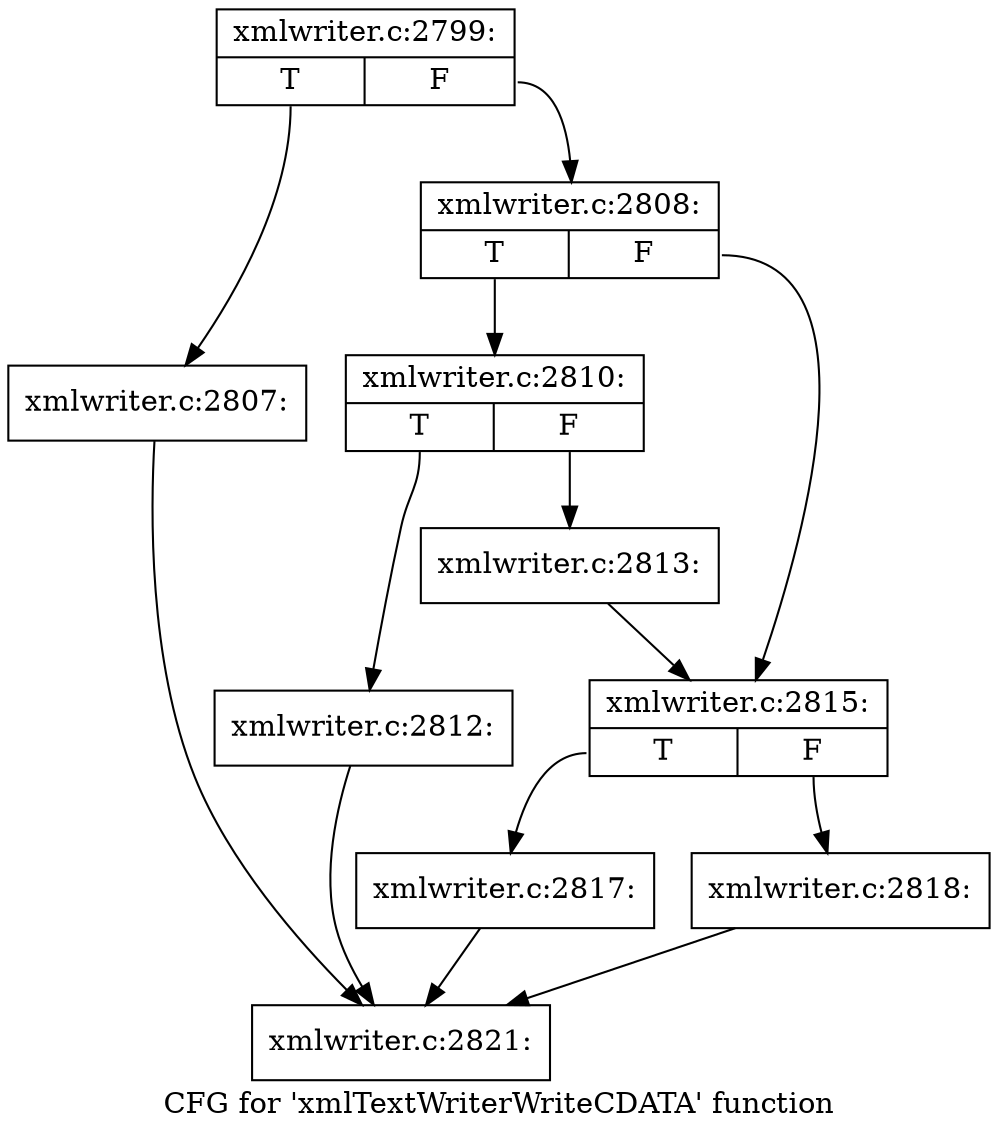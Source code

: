 digraph "CFG for 'xmlTextWriterWriteCDATA' function" {
	label="CFG for 'xmlTextWriterWriteCDATA' function";

	Node0x404ed50 [shape=record,label="{xmlwriter.c:2799:|{<s0>T|<s1>F}}"];
	Node0x404ed50:s0 -> Node0x4050360;
	Node0x404ed50:s1 -> Node0x40503b0;
	Node0x4050360 [shape=record,label="{xmlwriter.c:2807:}"];
	Node0x4050360 -> Node0x404ea90;
	Node0x40503b0 [shape=record,label="{xmlwriter.c:2808:|{<s0>T|<s1>F}}"];
	Node0x40503b0:s0 -> Node0x4050ac0;
	Node0x40503b0:s1 -> Node0x4050b10;
	Node0x4050ac0 [shape=record,label="{xmlwriter.c:2810:|{<s0>T|<s1>F}}"];
	Node0x4050ac0:s0 -> Node0x4051140;
	Node0x4050ac0:s1 -> Node0x4051190;
	Node0x4051140 [shape=record,label="{xmlwriter.c:2812:}"];
	Node0x4051140 -> Node0x404ea90;
	Node0x4051190 [shape=record,label="{xmlwriter.c:2813:}"];
	Node0x4051190 -> Node0x4050b10;
	Node0x4050b10 [shape=record,label="{xmlwriter.c:2815:|{<s0>T|<s1>F}}"];
	Node0x4050b10:s0 -> Node0x4051bc0;
	Node0x4050b10:s1 -> Node0x4051c10;
	Node0x4051bc0 [shape=record,label="{xmlwriter.c:2817:}"];
	Node0x4051bc0 -> Node0x404ea90;
	Node0x4051c10 [shape=record,label="{xmlwriter.c:2818:}"];
	Node0x4051c10 -> Node0x404ea90;
	Node0x404ea90 [shape=record,label="{xmlwriter.c:2821:}"];
}

